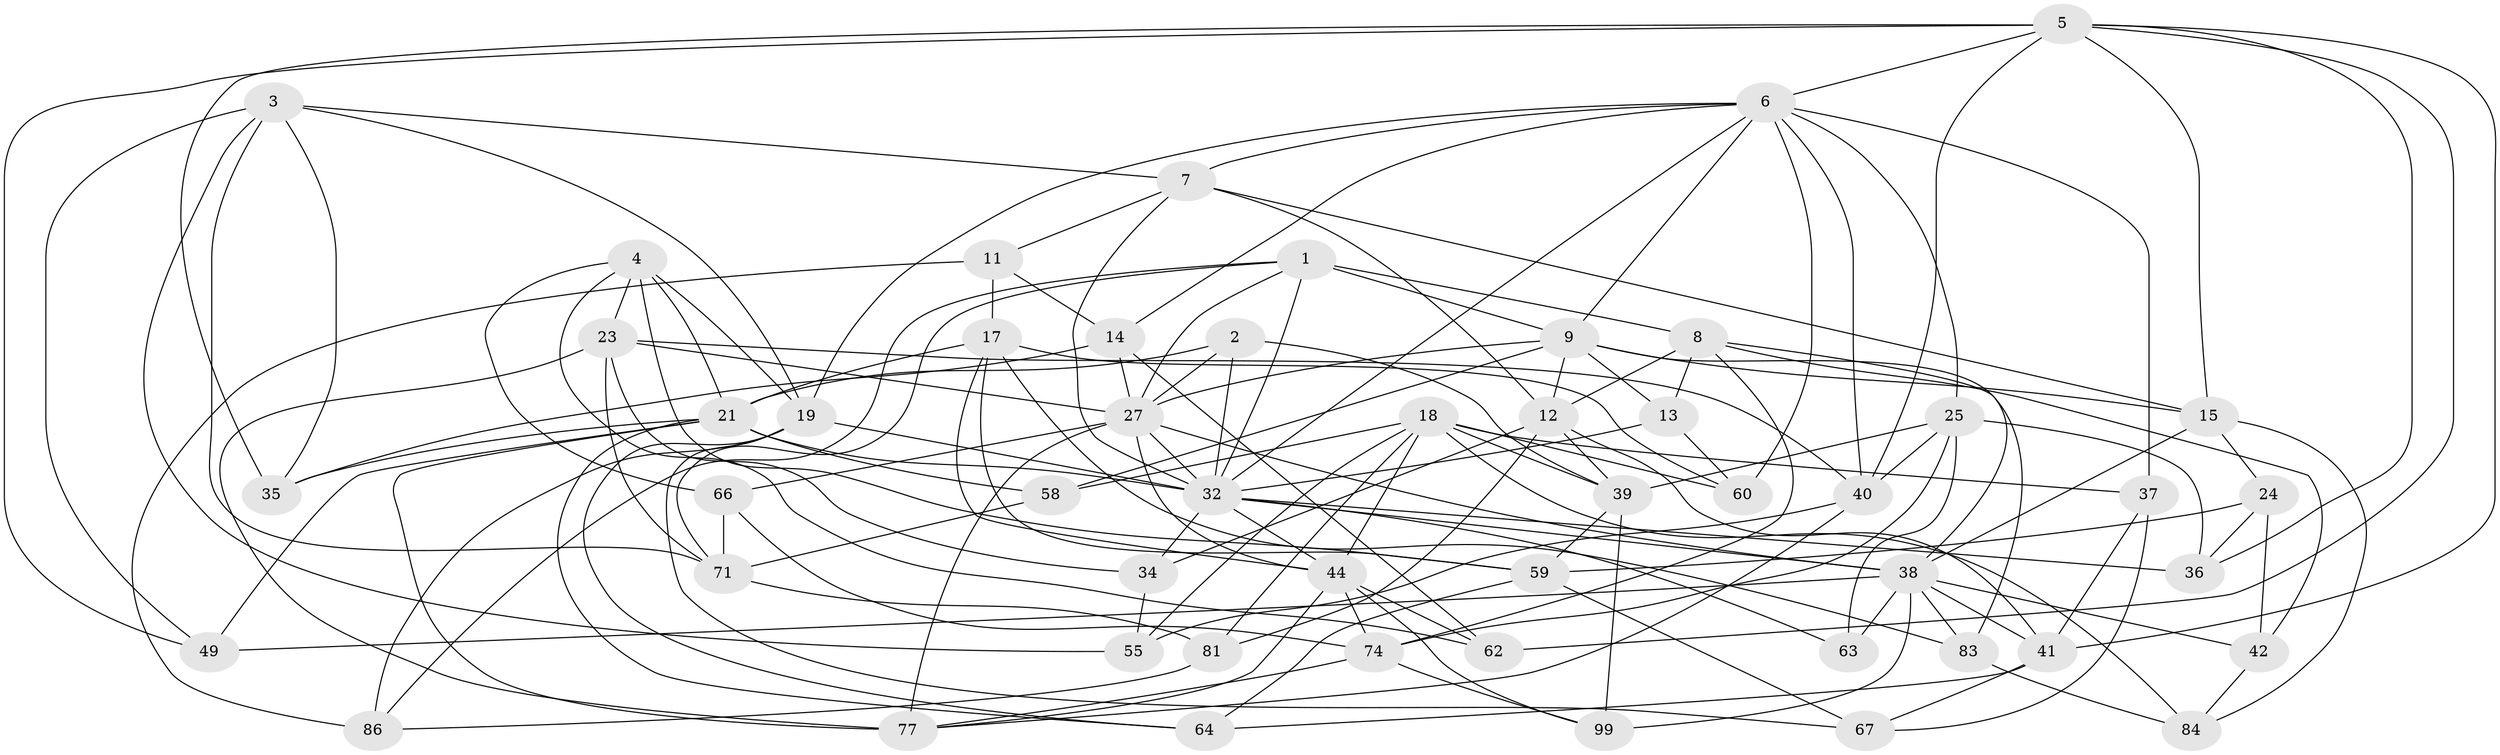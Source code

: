 // original degree distribution, {4: 1.0}
// Generated by graph-tools (version 1.1) at 2025/16/03/09/25 04:16:16]
// undirected, 51 vertices, 145 edges
graph export_dot {
graph [start="1"]
  node [color=gray90,style=filled];
  1 [super="+101"];
  2;
  3 [super="+96"];
  4 [super="+26"];
  5 [super="+30+103"];
  6 [super="+56+16"];
  7 [super="+10+51"];
  8 [super="+53"];
  9 [super="+79+20"];
  11;
  12 [super="+31"];
  13;
  14 [super="+22"];
  15 [super="+33"];
  17 [super="+100"];
  18 [super="+43+78"];
  19 [super="+48+54"];
  21 [super="+57+65"];
  23 [super="+91"];
  24;
  25 [super="+47"];
  27 [super="+102+76+29"];
  32 [super="+92+46+52"];
  34;
  35;
  36;
  37 [super="+61"];
  38 [super="+80+68"];
  39 [super="+70"];
  40 [super="+75"];
  41 [super="+45"];
  42;
  44 [super="+98+89"];
  49;
  55;
  58;
  59 [super="+73"];
  60;
  62;
  63;
  64;
  66;
  67;
  71 [super="+85"];
  74 [super="+88"];
  77 [super="+94"];
  81;
  83;
  84;
  86;
  99;
  1 -- 9;
  1 -- 71;
  1 -- 8;
  1 -- 27;
  1 -- 86;
  1 -- 32;
  2 -- 39;
  2 -- 21;
  2 -- 32;
  2 -- 27;
  3 -- 71;
  3 -- 19;
  3 -- 49;
  3 -- 35;
  3 -- 55;
  3 -- 7;
  4 -- 66;
  4 -- 59;
  4 -- 19;
  4 -- 21;
  4 -- 62;
  4 -- 23;
  5 -- 40;
  5 -- 49;
  5 -- 62;
  5 -- 35;
  5 -- 36;
  5 -- 15;
  5 -- 41;
  5 -- 6;
  6 -- 19;
  6 -- 7 [weight=2];
  6 -- 37 [weight=3];
  6 -- 14 [weight=2];
  6 -- 32;
  6 -- 9;
  6 -- 40;
  6 -- 25;
  6 -- 60;
  7 -- 11;
  7 -- 12 [weight=2];
  7 -- 32;
  7 -- 15;
  8 -- 12;
  8 -- 42;
  8 -- 13;
  8 -- 38;
  8 -- 74;
  9 -- 58;
  9 -- 83;
  9 -- 13;
  9 -- 15;
  9 -- 12;
  9 -- 27;
  11 -- 17;
  11 -- 14;
  11 -- 86;
  12 -- 34;
  12 -- 81;
  12 -- 39;
  12 -- 41;
  13 -- 60;
  13 -- 32;
  14 -- 35;
  14 -- 62;
  14 -- 27;
  15 -- 84;
  15 -- 24;
  15 -- 38;
  17 -- 59;
  17 -- 83;
  17 -- 60;
  17 -- 44;
  17 -- 21;
  18 -- 39;
  18 -- 58;
  18 -- 37;
  18 -- 84;
  18 -- 81;
  18 -- 60;
  18 -- 55;
  18 -- 44;
  19 -- 67;
  19 -- 64;
  19 -- 32 [weight=2];
  19 -- 86;
  21 -- 64;
  21 -- 35;
  21 -- 32 [weight=2];
  21 -- 49;
  21 -- 58;
  21 -- 77;
  23 -- 27;
  23 -- 34;
  23 -- 40;
  23 -- 71;
  23 -- 77;
  24 -- 36;
  24 -- 59;
  24 -- 42;
  25 -- 63;
  25 -- 74;
  25 -- 40;
  25 -- 36;
  25 -- 39;
  27 -- 66;
  27 -- 32;
  27 -- 38;
  27 -- 77;
  27 -- 44;
  32 -- 34;
  32 -- 63 [weight=2];
  32 -- 36;
  32 -- 38;
  32 -- 44;
  34 -- 55;
  37 -- 41;
  37 -- 67;
  38 -- 41;
  38 -- 49;
  38 -- 83;
  38 -- 63;
  38 -- 42;
  38 -- 99;
  39 -- 99;
  39 -- 59;
  40 -- 55;
  40 -- 77;
  41 -- 64;
  41 -- 67;
  42 -- 84;
  44 -- 99;
  44 -- 62;
  44 -- 77;
  44 -- 74;
  58 -- 71;
  59 -- 67;
  59 -- 64;
  66 -- 71;
  66 -- 74;
  71 -- 81;
  74 -- 99;
  74 -- 77;
  81 -- 86;
  83 -- 84;
}
